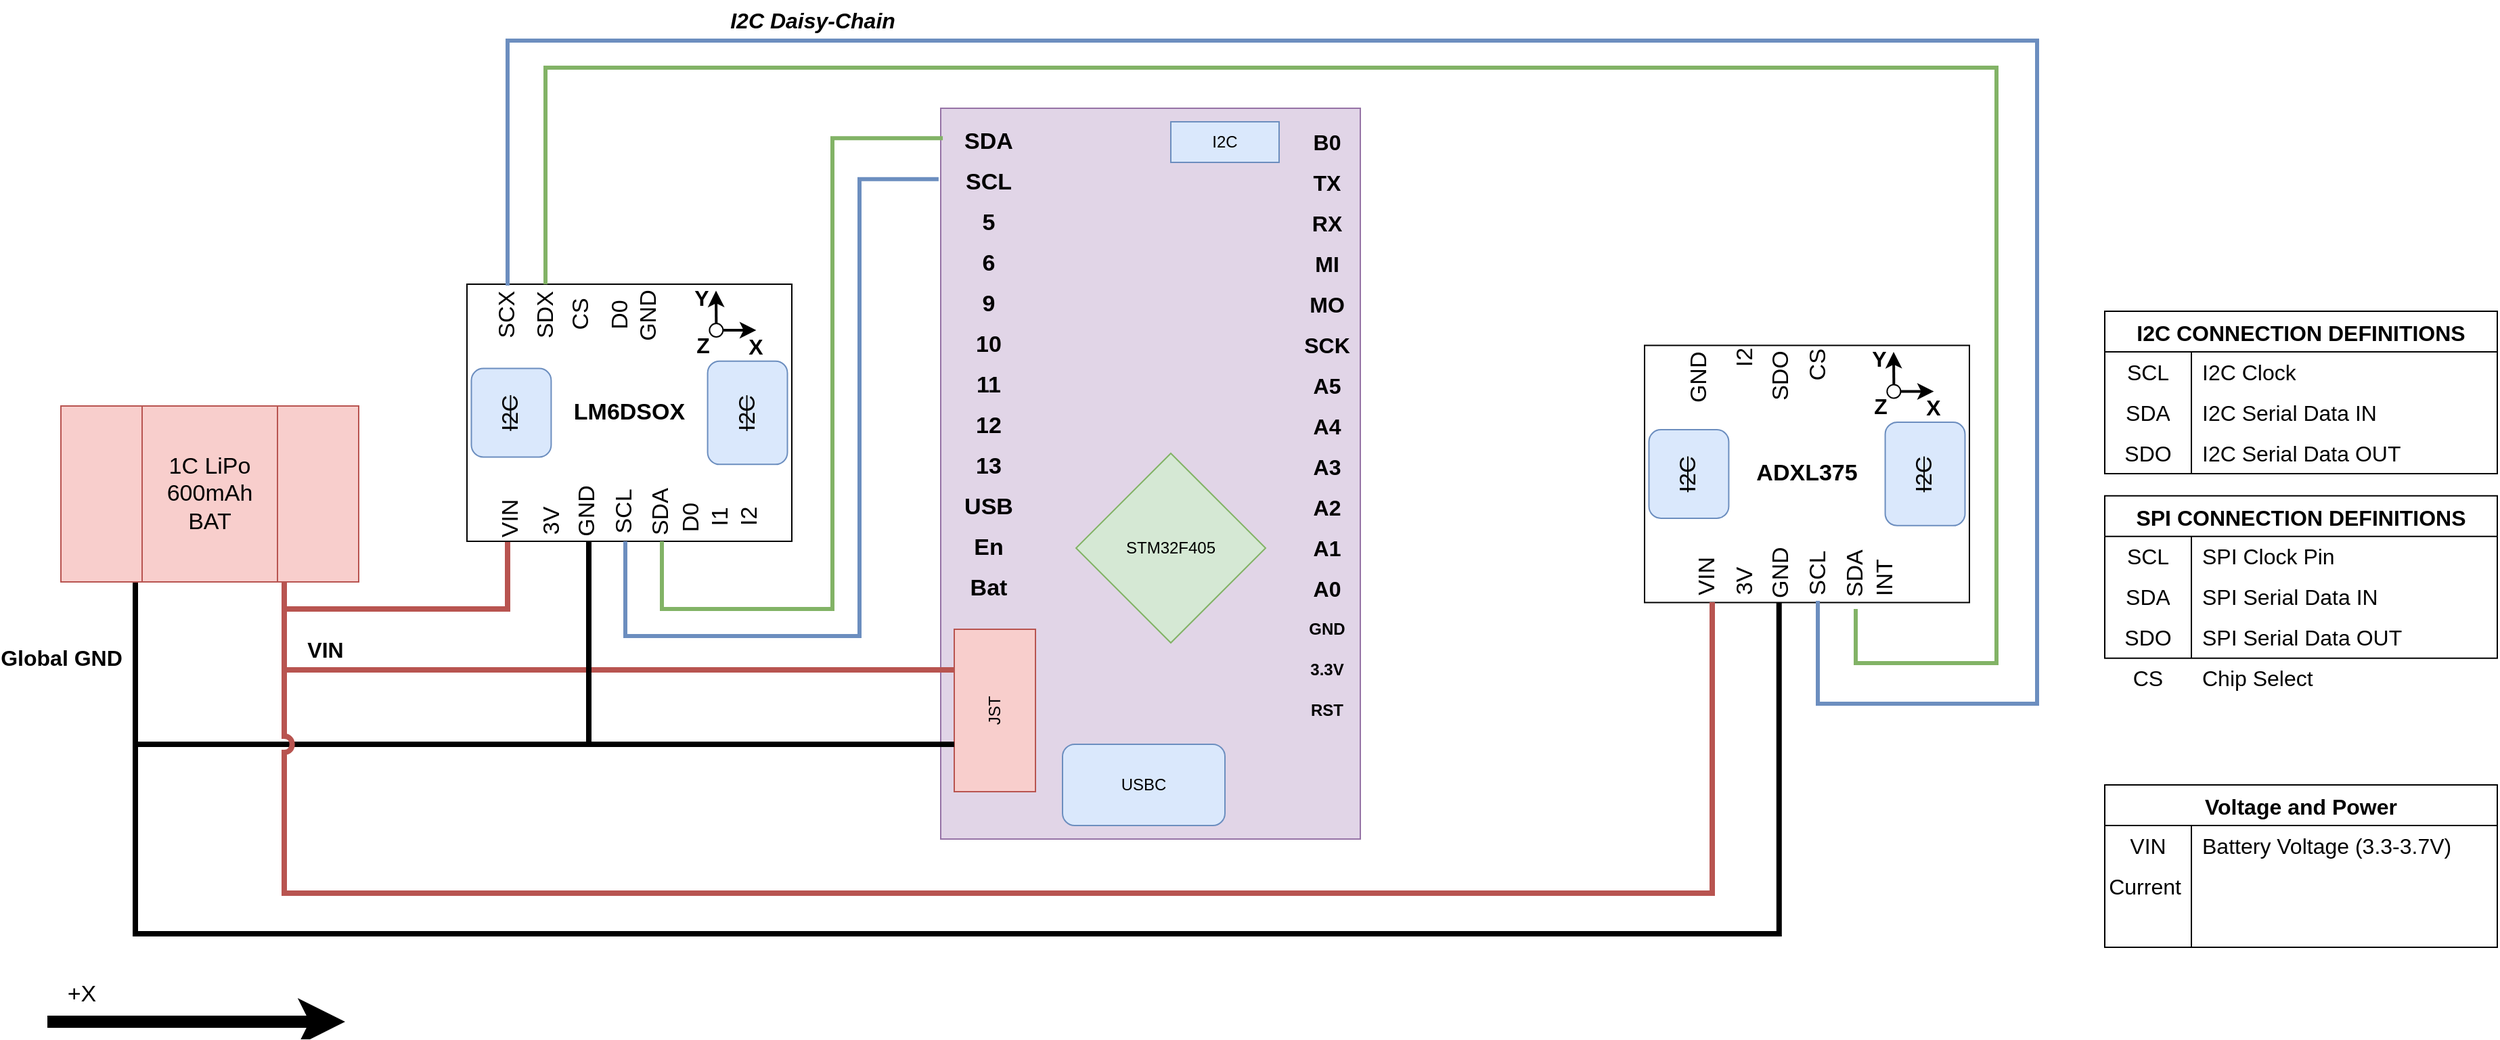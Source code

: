<mxfile version="20.5.1" type="device"><diagram id="O2MLRlDGVUjoWKtVMS4U" name="Page-1"><mxGraphModel dx="1125" dy="1253" grid="1" gridSize="10" guides="1" tooltips="1" connect="1" arrows="1" fold="1" page="1" pageScale="1" pageWidth="850" pageHeight="1100" math="0" shadow="0"><root><mxCell id="0"/><mxCell id="1" parent="0"/><mxCell id="0R-H_kfF0VCHGT1HLo31-1" value="" style="rounded=0;whiteSpace=wrap;html=1;rotation=-90;fillColor=#e1d5e7;strokeColor=#9673a6;" parent="1" vertex="1"><mxGeometry x="275" y="165" width="540" height="310" as="geometry"/></mxCell><mxCell id="0R-H_kfF0VCHGT1HLo31-4" value="SCL" style="text;html=1;align=center;verticalAlign=middle;resizable=0;points=[];autosize=1;strokeColor=none;fillColor=none;fontStyle=1;fontSize=17;" parent="1" vertex="1"><mxGeometry x="395" y="90" width="60" height="30" as="geometry"/></mxCell><mxCell id="0R-H_kfF0VCHGT1HLo31-5" value="5" style="text;html=1;align=center;verticalAlign=middle;resizable=0;points=[];autosize=1;strokeColor=none;fillColor=none;fontStyle=1;fontSize=17;" parent="1" vertex="1"><mxGeometry x="410" y="120" width="30" height="30" as="geometry"/></mxCell><mxCell id="0R-H_kfF0VCHGT1HLo31-6" value="6" style="text;html=1;align=center;verticalAlign=middle;resizable=0;points=[];autosize=1;strokeColor=none;fillColor=none;fontStyle=1;fontSize=17;" parent="1" vertex="1"><mxGeometry x="410" y="150" width="30" height="30" as="geometry"/></mxCell><mxCell id="0R-H_kfF0VCHGT1HLo31-7" value="9" style="text;html=1;align=center;verticalAlign=middle;resizable=0;points=[];autosize=1;strokeColor=none;fillColor=none;fontStyle=1;fontSize=17;" parent="1" vertex="1"><mxGeometry x="410" y="180" width="30" height="30" as="geometry"/></mxCell><mxCell id="0R-H_kfF0VCHGT1HLo31-8" value="10" style="text;html=1;align=center;verticalAlign=middle;resizable=0;points=[];autosize=1;strokeColor=none;fillColor=none;fontStyle=1;fontSize=17;" parent="1" vertex="1"><mxGeometry x="405" y="210" width="40" height="30" as="geometry"/></mxCell><mxCell id="0R-H_kfF0VCHGT1HLo31-9" value="11" style="text;html=1;align=center;verticalAlign=middle;resizable=0;points=[];autosize=1;strokeColor=none;fillColor=none;fontStyle=1;fontSize=17;" parent="1" vertex="1"><mxGeometry x="405" y="240" width="40" height="30" as="geometry"/></mxCell><mxCell id="0R-H_kfF0VCHGT1HLo31-10" value="12" style="text;html=1;align=center;verticalAlign=middle;resizable=0;points=[];autosize=1;strokeColor=none;fillColor=none;fontStyle=1;fontSize=17;" parent="1" vertex="1"><mxGeometry x="405" y="270" width="40" height="30" as="geometry"/></mxCell><mxCell id="0R-H_kfF0VCHGT1HLo31-11" value="13" style="text;html=1;align=center;verticalAlign=middle;resizable=0;points=[];autosize=1;strokeColor=none;fillColor=none;fontStyle=1;fontSize=17;" parent="1" vertex="1"><mxGeometry x="405" y="300" width="40" height="30" as="geometry"/></mxCell><mxCell id="0R-H_kfF0VCHGT1HLo31-12" value="USB" style="text;html=1;align=center;verticalAlign=middle;resizable=0;points=[];autosize=1;strokeColor=none;fillColor=none;fontStyle=1;fontSize=17;" parent="1" vertex="1"><mxGeometry x="395" y="330" width="60" height="30" as="geometry"/></mxCell><mxCell id="0R-H_kfF0VCHGT1HLo31-13" value="En" style="text;html=1;align=center;verticalAlign=middle;resizable=0;points=[];autosize=1;strokeColor=none;fillColor=none;fontStyle=1;fontSize=17;" parent="1" vertex="1"><mxGeometry x="400" y="360" width="50" height="30" as="geometry"/></mxCell><mxCell id="0R-H_kfF0VCHGT1HLo31-14" value="Bat" style="text;html=1;align=center;verticalAlign=middle;resizable=0;points=[];autosize=1;strokeColor=none;fillColor=none;fontStyle=1;fontSize=17;" parent="1" vertex="1"><mxGeometry x="400" y="390" width="50" height="30" as="geometry"/></mxCell><mxCell id="0R-H_kfF0VCHGT1HLo31-17" value="SDA" style="text;html=1;align=center;verticalAlign=middle;resizable=0;points=[];autosize=1;strokeColor=none;fillColor=none;fontStyle=1;fontSize=17;" parent="1" vertex="1"><mxGeometry x="395" y="60" width="60" height="30" as="geometry"/></mxCell><mxCell id="0R-H_kfF0VCHGT1HLo31-37" value="TX" style="text;html=1;align=center;verticalAlign=middle;resizable=0;points=[];autosize=1;strokeColor=none;fillColor=none;fontStyle=1;fontSize=16;" parent="1" vertex="1"><mxGeometry x="655" y="90" width="40" height="30" as="geometry"/></mxCell><mxCell id="0R-H_kfF0VCHGT1HLo31-38" value="RX" style="text;html=1;align=center;verticalAlign=middle;resizable=0;points=[];autosize=1;strokeColor=none;fillColor=none;fontStyle=1;fontSize=16;" parent="1" vertex="1"><mxGeometry x="650" y="120" width="50" height="30" as="geometry"/></mxCell><mxCell id="0R-H_kfF0VCHGT1HLo31-39" value="MI" style="text;html=1;align=center;verticalAlign=middle;resizable=0;points=[];autosize=1;strokeColor=none;fillColor=none;fontStyle=1;fontSize=16;" parent="1" vertex="1"><mxGeometry x="655" y="150" width="40" height="30" as="geometry"/></mxCell><mxCell id="0R-H_kfF0VCHGT1HLo31-40" value="SCK" style="text;html=1;align=center;verticalAlign=middle;resizable=0;points=[];autosize=1;strokeColor=none;fillColor=none;fontStyle=1;fontSize=16;" parent="1" vertex="1"><mxGeometry x="645" y="210" width="60" height="30" as="geometry"/></mxCell><mxCell id="0R-H_kfF0VCHGT1HLo31-41" value="B0" style="text;html=1;align=center;verticalAlign=middle;resizable=0;points=[];autosize=1;strokeColor=none;fillColor=none;fontStyle=1;fontSize=16;" parent="1" vertex="1"><mxGeometry x="655" y="60" width="40" height="30" as="geometry"/></mxCell><mxCell id="0R-H_kfF0VCHGT1HLo31-42" value="RST" style="text;html=1;align=center;verticalAlign=middle;resizable=0;points=[];autosize=1;strokeColor=none;fillColor=none;fontStyle=1" parent="1" vertex="1"><mxGeometry x="650" y="480" width="50" height="30" as="geometry"/></mxCell><mxCell id="0R-H_kfF0VCHGT1HLo31-43" value="3.3V" style="text;html=1;align=center;verticalAlign=middle;resizable=0;points=[];autosize=1;strokeColor=none;fillColor=none;fontStyle=1" parent="1" vertex="1"><mxGeometry x="650" y="450" width="50" height="30" as="geometry"/></mxCell><mxCell id="0R-H_kfF0VCHGT1HLo31-44" value="GND" style="text;html=1;align=center;verticalAlign=middle;resizable=0;points=[];autosize=1;strokeColor=none;fillColor=none;fontStyle=1" parent="1" vertex="1"><mxGeometry x="650" y="420" width="50" height="30" as="geometry"/></mxCell><mxCell id="0R-H_kfF0VCHGT1HLo31-45" value="A0" style="text;html=1;align=center;verticalAlign=middle;resizable=0;points=[];autosize=1;strokeColor=none;fillColor=none;fontStyle=1;fontSize=16;" parent="1" vertex="1"><mxGeometry x="655" y="390" width="40" height="30" as="geometry"/></mxCell><mxCell id="0R-H_kfF0VCHGT1HLo31-46" value="A1" style="text;html=1;align=center;verticalAlign=middle;resizable=0;points=[];autosize=1;strokeColor=none;fillColor=none;fontStyle=1;fontSize=16;" parent="1" vertex="1"><mxGeometry x="655" y="360" width="40" height="30" as="geometry"/></mxCell><mxCell id="0R-H_kfF0VCHGT1HLo31-47" value="A2" style="text;html=1;align=center;verticalAlign=middle;resizable=0;points=[];autosize=1;strokeColor=none;fillColor=none;fontStyle=1;fontSize=16;" parent="1" vertex="1"><mxGeometry x="655" y="330" width="40" height="30" as="geometry"/></mxCell><mxCell id="0R-H_kfF0VCHGT1HLo31-48" value="A3" style="text;html=1;align=center;verticalAlign=middle;resizable=0;points=[];autosize=1;strokeColor=none;fillColor=none;fontStyle=1;fontSize=16;" parent="1" vertex="1"><mxGeometry x="655" y="300" width="40" height="30" as="geometry"/></mxCell><mxCell id="0R-H_kfF0VCHGT1HLo31-49" value="A4" style="text;html=1;align=center;verticalAlign=middle;resizable=0;points=[];autosize=1;strokeColor=none;fillColor=none;fontStyle=1;fontSize=16;" parent="1" vertex="1"><mxGeometry x="655" y="270" width="40" height="30" as="geometry"/></mxCell><mxCell id="0R-H_kfF0VCHGT1HLo31-50" value="A5" style="text;html=1;align=center;verticalAlign=middle;resizable=0;points=[];autosize=1;strokeColor=none;fillColor=none;fontStyle=1;fontSize=16;" parent="1" vertex="1"><mxGeometry x="655" y="240" width="40" height="30" as="geometry"/></mxCell><mxCell id="0R-H_kfF0VCHGT1HLo31-51" value="MO" style="text;html=1;align=center;verticalAlign=middle;resizable=0;points=[];autosize=1;strokeColor=none;fillColor=none;fontStyle=1;fontSize=16;" parent="1" vertex="1"><mxGeometry x="650" y="180" width="50" height="30" as="geometry"/></mxCell><mxCell id="0R-H_kfF0VCHGT1HLo31-52" value="JST" style="rounded=0;whiteSpace=wrap;html=1;rotation=-90;fillColor=#f8cecc;strokeColor=#b85450;" parent="1" vertex="1"><mxGeometry x="370" y="465" width="120" height="60" as="geometry"/></mxCell><mxCell id="0R-H_kfF0VCHGT1HLo31-53" value="I2C" style="rounded=0;whiteSpace=wrap;html=1;fillColor=#dae8fc;strokeColor=#6c8ebf;" parent="1" vertex="1"><mxGeometry x="560" y="60" width="80" height="30" as="geometry"/></mxCell><mxCell id="0R-H_kfF0VCHGT1HLo31-54" value="STM32F405" style="rhombus;whiteSpace=wrap;html=1;fillColor=#d5e8d4;strokeColor=#82b366;" parent="1" vertex="1"><mxGeometry x="490" y="305" width="140" height="140" as="geometry"/></mxCell><mxCell id="0R-H_kfF0VCHGT1HLo31-55" value="USBC" style="rounded=1;whiteSpace=wrap;html=1;fillColor=#dae8fc;strokeColor=#6c8ebf;" parent="1" vertex="1"><mxGeometry x="480" y="520" width="120" height="60" as="geometry"/></mxCell><mxCell id="0R-H_kfF0VCHGT1HLo31-109" style="edgeStyle=orthogonalEdgeStyle;rounded=0;orthogonalLoop=1;jettySize=auto;html=1;exitX=0.25;exitY=1;exitDx=0;exitDy=0;strokeWidth=4;fontSize=17;endArrow=none;endFill=0;" parent="1" source="0R-H_kfF0VCHGT1HLo31-104" edge="1"><mxGeometry relative="1" as="geometry"><mxPoint x="400" y="520" as="targetPoint"/><Array as="points"><mxPoint x="-205" y="520"/><mxPoint x="400" y="520"/></Array></mxGeometry></mxCell><mxCell id="0R-H_kfF0VCHGT1HLo31-252" style="edgeStyle=orthogonalEdgeStyle;rounded=0;orthogonalLoop=1;jettySize=auto;html=1;exitX=0.75;exitY=1;exitDx=0;exitDy=0;entryX=0.75;entryY=0;entryDx=0;entryDy=0;strokeWidth=4;fontSize=16;startArrow=none;startFill=0;endArrow=none;endFill=0;fillColor=#f8cecc;strokeColor=#b85450;" parent="1" source="0R-H_kfF0VCHGT1HLo31-104" target="0R-H_kfF0VCHGT1HLo31-52" edge="1"><mxGeometry relative="1" as="geometry"/></mxCell><mxCell id="0R-H_kfF0VCHGT1HLo31-253" style="edgeStyle=orthogonalEdgeStyle;rounded=0;orthogonalLoop=1;jettySize=auto;html=1;exitX=0.75;exitY=1;exitDx=0;exitDy=0;strokeWidth=4;fontSize=16;startArrow=none;startFill=0;endArrow=none;endFill=0;fillColor=#f8cecc;strokeColor=#b85450;" parent="1" source="0R-H_kfF0VCHGT1HLo31-104" edge="1"><mxGeometry relative="1" as="geometry"><mxPoint x="70" y="370" as="targetPoint"/><Array as="points"><mxPoint x="-95" y="420"/><mxPoint x="70" y="420"/></Array></mxGeometry></mxCell><mxCell id="0R-H_kfF0VCHGT1HLo31-254" style="edgeStyle=orthogonalEdgeStyle;rounded=0;orthogonalLoop=1;jettySize=auto;html=1;exitX=0.25;exitY=1;exitDx=0;exitDy=0;entryX=0.378;entryY=0.998;entryDx=0;entryDy=0;strokeWidth=4;fontSize=16;startArrow=none;startFill=0;endArrow=none;endFill=0;entryPerimeter=0;fillColor=#f8cecc;strokeColor=#000000;" parent="1" source="0R-H_kfF0VCHGT1HLo31-104" target="0R-H_kfF0VCHGT1HLo31-227" edge="1"><mxGeometry relative="1" as="geometry"><Array as="points"><mxPoint x="-205" y="520"/><mxPoint x="130" y="520"/><mxPoint x="130" y="370"/></Array></mxGeometry></mxCell><mxCell id="0R-H_kfF0VCHGT1HLo31-259" value="&lt;b&gt;Global GND&lt;/b&gt;" style="edgeLabel;html=1;align=center;verticalAlign=middle;resizable=0;points=[];fontSize=16;" parent="0R-H_kfF0VCHGT1HLo31-254" vertex="1" connectable="0"><mxGeometry x="-0.288" y="-3" relative="1" as="geometry"><mxPoint x="-151" y="-67" as="offset"/></mxGeometry></mxCell><mxCell id="0R-H_kfF0VCHGT1HLo31-261" style="edgeStyle=orthogonalEdgeStyle;rounded=0;orthogonalLoop=1;jettySize=auto;html=1;exitX=0.25;exitY=1;exitDx=0;exitDy=0;strokeColor=#000000;strokeWidth=4;fontSize=16;startArrow=none;startFill=0;endArrow=none;endFill=0;entryX=0.414;entryY=1.001;entryDx=0;entryDy=0;entryPerimeter=0;" parent="1" source="0R-H_kfF0VCHGT1HLo31-104" target="0R-H_kfF0VCHGT1HLo31-145" edge="1"><mxGeometry relative="1" as="geometry"><mxPoint x="1020" y="420" as="targetPoint"/><Array as="points"><mxPoint x="-205" y="660"/><mxPoint x="1009" y="660"/></Array></mxGeometry></mxCell><mxCell id="0R-H_kfF0VCHGT1HLo31-104" value="1C LiPo 600mAh&lt;br&gt;BAT" style="shape=process;whiteSpace=wrap;html=1;backgroundOutline=1;strokeColor=#b85450;fontSize=17;fillColor=#f8cecc;size=0.273;" parent="1" vertex="1"><mxGeometry x="-260" y="270" width="220" height="130" as="geometry"/></mxCell><mxCell id="0R-H_kfF0VCHGT1HLo31-105" value="" style="endArrow=classic;html=1;rounded=0;fontSize=17;strokeWidth=9;" parent="1" edge="1"><mxGeometry width="50" height="50" relative="1" as="geometry"><mxPoint x="-270" y="725" as="sourcePoint"/><mxPoint x="-50" y="725" as="targetPoint"/></mxGeometry></mxCell><mxCell id="0R-H_kfF0VCHGT1HLo31-106" value="+X" style="text;html=1;align=center;verticalAlign=middle;resizable=0;points=[];autosize=1;strokeColor=none;fillColor=none;fontSize=17;" parent="1" vertex="1"><mxGeometry x="-265" y="690" width="40" height="30" as="geometry"/></mxCell><mxCell id="0R-H_kfF0VCHGT1HLo31-144" value="" style="group;" parent="1" vertex="1" connectable="0"><mxGeometry x="910" y="225.24" width="240" height="190" as="geometry"/></mxCell><mxCell id="0R-H_kfF0VCHGT1HLo31-145" value="&lt;b&gt;&lt;font style=&quot;font-size: 17px;&quot;&gt;ADXL375&lt;/font&gt;&lt;/b&gt;" style="rounded=0;whiteSpace=wrap;html=1;" parent="0R-H_kfF0VCHGT1HLo31-144" vertex="1"><mxGeometry width="240" height="190" as="geometry"/></mxCell><mxCell id="0R-H_kfF0VCHGT1HLo31-146" value="&lt;strike&gt;I2C&lt;/strike&gt;" style="rounded=1;whiteSpace=wrap;html=1;strokeColor=#6c8ebf;fontSize=17;rotation=-90;fillColor=#dae8fc;" parent="0R-H_kfF0VCHGT1HLo31-144" vertex="1"><mxGeometry y="65.517" width="65.455" height="58.966" as="geometry"/></mxCell><mxCell id="0R-H_kfF0VCHGT1HLo31-147" value="&lt;strike&gt;I2C&lt;/strike&gt;" style="rounded=1;whiteSpace=wrap;html=1;strokeColor=#6c8ebf;fontSize=17;rotation=-90;fillColor=#dae8fc;" parent="0R-H_kfF0VCHGT1HLo31-144" vertex="1"><mxGeometry x="169.091" y="65.517" width="76.364" height="58.966" as="geometry"/></mxCell><mxCell id="0R-H_kfF0VCHGT1HLo31-149" value="3V" style="text;html=1;align=center;verticalAlign=middle;resizable=0;points=[];autosize=1;strokeColor=none;fillColor=none;fontSize=17;rotation=-90;" parent="0R-H_kfF0VCHGT1HLo31-144" vertex="1"><mxGeometry x="54.545" y="160.0" width="40" height="30" as="geometry"/></mxCell><mxCell id="0R-H_kfF0VCHGT1HLo31-151" value="SCL" style="text;html=1;align=center;verticalAlign=middle;resizable=0;points=[];autosize=1;strokeColor=none;fillColor=none;fontSize=17;rotation=-90;" parent="0R-H_kfF0VCHGT1HLo31-144" vertex="1"><mxGeometry x="98.182" y="153.448" width="60" height="30" as="geometry"/></mxCell><mxCell id="0R-H_kfF0VCHGT1HLo31-152" value="SDA" style="text;html=1;align=center;verticalAlign=middle;resizable=0;points=[];autosize=1;strokeColor=none;fillColor=none;fontSize=17;rotation=-90;" parent="0R-H_kfF0VCHGT1HLo31-144" vertex="1"><mxGeometry x="125.455" y="153.448" width="60" height="30" as="geometry"/></mxCell><mxCell id="0R-H_kfF0VCHGT1HLo31-153" value="INT" style="text;html=1;align=center;verticalAlign=middle;resizable=0;points=[];autosize=1;strokeColor=none;fillColor=none;fontSize=17;rotation=-90;" parent="0R-H_kfF0VCHGT1HLo31-144" vertex="1"><mxGeometry x="152.727" y="157.379" width="50" height="30" as="geometry"/></mxCell><mxCell id="0R-H_kfF0VCHGT1HLo31-155" value="I2" style="text;html=1;align=center;verticalAlign=middle;resizable=0;points=[];autosize=1;strokeColor=none;fillColor=none;fontSize=17;rotation=-90;" parent="0R-H_kfF0VCHGT1HLo31-144" vertex="1"><mxGeometry x="54.545" y="-5.241" width="40" height="30" as="geometry"/></mxCell><mxCell id="0R-H_kfF0VCHGT1HLo31-156" value="SDO" style="text;html=1;align=center;verticalAlign=middle;resizable=0;points=[];autosize=1;strokeColor=none;fillColor=none;fontSize=17;rotation=-90;" parent="0R-H_kfF0VCHGT1HLo31-144" vertex="1"><mxGeometry x="70.909" y="7.862" width="60" height="30" as="geometry"/></mxCell><mxCell id="0R-H_kfF0VCHGT1HLo31-157" value="CS" style="text;html=1;align=center;verticalAlign=middle;resizable=0;points=[];autosize=1;strokeColor=none;fillColor=none;fontSize=17;rotation=-90;" parent="0R-H_kfF0VCHGT1HLo31-144" vertex="1"><mxGeometry x="103.636" width="50" height="30" as="geometry"/></mxCell><mxCell id="0R-H_kfF0VCHGT1HLo31-159" value="" style="endArrow=classic;startArrow=none;html=1;rounded=0;strokeWidth=2;fontSize=17;endFill=1;startFill=0;exitX=0.5;exitY=0;exitDx=0;exitDy=0;" parent="0R-H_kfF0VCHGT1HLo31-144" edge="1"><mxGeometry width="50" height="50" relative="1" as="geometry"><mxPoint x="184.18" y="29.0" as="sourcePoint"/><mxPoint x="184" y="4.76" as="targetPoint"/></mxGeometry></mxCell><mxCell id="0R-H_kfF0VCHGT1HLo31-160" value="" style="endArrow=classic;startArrow=none;html=1;rounded=0;strokeWidth=2;fontSize=17;endFill=1;startFill=0;exitX=1;exitY=0.5;exitDx=0;exitDy=0;" parent="0R-H_kfF0VCHGT1HLo31-144" source="0R-H_kfF0VCHGT1HLo31-161" edge="1"><mxGeometry width="50" height="50" relative="1" as="geometry"><mxPoint x="190" y="33.76" as="sourcePoint"/><mxPoint x="213.73" y="34" as="targetPoint"/></mxGeometry></mxCell><mxCell id="0R-H_kfF0VCHGT1HLo31-161" value="" style="ellipse;whiteSpace=wrap;html=1;aspect=fixed;strokeColor=default;fontSize=17;" parent="0R-H_kfF0VCHGT1HLo31-144" vertex="1"><mxGeometry x="179.18" y="29" width="10" height="10" as="geometry"/></mxCell><mxCell id="0R-H_kfF0VCHGT1HLo31-163" value="Z" style="text;html=1;align=center;verticalAlign=middle;resizable=0;points=[];autosize=1;strokeColor=none;fillColor=none;fontSize=16;fontStyle=1" parent="0R-H_kfF0VCHGT1HLo31-144" vertex="1"><mxGeometry x="159.18" y="30.0" width="30" height="30" as="geometry"/></mxCell><mxCell id="0R-H_kfF0VCHGT1HLo31-164" value="&lt;b style=&quot;font-size: 16px;&quot;&gt;Y&lt;/b&gt;" style="text;html=1;align=center;verticalAlign=middle;resizable=0;points=[];autosize=1;strokeColor=none;fillColor=none;fontSize=16;" parent="0R-H_kfF0VCHGT1HLo31-144" vertex="1"><mxGeometry x="158.18" y="-5" width="30" height="30" as="geometry"/></mxCell><mxCell id="0R-H_kfF0VCHGT1HLo31-165" value="&lt;b style=&quot;font-size: 16px;&quot;&gt;X&lt;/b&gt;" style="text;html=1;align=center;verticalAlign=middle;resizable=0;points=[];autosize=1;strokeColor=none;fillColor=none;fontSize=16;" parent="0R-H_kfF0VCHGT1HLo31-144" vertex="1"><mxGeometry x="198.18" y="31" width="30" height="30" as="geometry"/></mxCell><mxCell id="0R-H_kfF0VCHGT1HLo31-262" value="GND" style="text;html=1;align=center;verticalAlign=middle;resizable=0;points=[];autosize=1;strokeColor=none;fillColor=none;fontSize=17;rotation=-90;" parent="0R-H_kfF0VCHGT1HLo31-144" vertex="1"><mxGeometry x="10.914" y="9.002" width="60" height="30" as="geometry"/></mxCell><mxCell id="0R-H_kfF0VCHGT1HLo31-264" value="GND" style="text;html=1;align=center;verticalAlign=middle;resizable=0;points=[];autosize=1;strokeColor=none;fillColor=none;fontSize=17;rotation=-90;" parent="0R-H_kfF0VCHGT1HLo31-144" vertex="1"><mxGeometry x="70.909" y="153.448" width="60" height="30" as="geometry"/></mxCell><mxCell id="0R-H_kfF0VCHGT1HLo31-148" value="VIN" style="text;html=1;align=center;verticalAlign=middle;resizable=0;points=[];autosize=1;strokeColor=none;fillColor=none;fontSize=17;rotation=-90;" parent="1" vertex="1"><mxGeometry x="931.818" y="381.378" width="50" height="30" as="geometry"/></mxCell><mxCell id="0R-H_kfF0VCHGT1HLo31-192" value="I2C CONNECTION DEFINITIONS" style="shape=table;startSize=30;container=1;collapsible=0;childLayout=tableLayout;fixedRows=1;rowLines=0;fontStyle=1;strokeColor=default;fontSize=16;" parent="1" vertex="1"><mxGeometry x="1250" y="200" width="290" height="120" as="geometry"/></mxCell><mxCell id="0R-H_kfF0VCHGT1HLo31-193" value="" style="shape=tableRow;horizontal=0;startSize=0;swimlaneHead=0;swimlaneBody=0;top=0;left=0;bottom=0;right=0;collapsible=0;dropTarget=0;fillColor=none;points=[[0,0.5],[1,0.5]];portConstraint=eastwest;strokeColor=default;fontSize=16;" parent="0R-H_kfF0VCHGT1HLo31-192" vertex="1"><mxGeometry y="30" width="290" height="30" as="geometry"/></mxCell><mxCell id="0R-H_kfF0VCHGT1HLo31-194" value="SCL" style="shape=partialRectangle;html=1;whiteSpace=wrap;connectable=0;fillColor=none;top=0;left=0;bottom=0;right=0;overflow=hidden;pointerEvents=1;strokeColor=default;fontSize=16;" parent="0R-H_kfF0VCHGT1HLo31-193" vertex="1"><mxGeometry width="64" height="30" as="geometry"><mxRectangle width="64" height="30" as="alternateBounds"/></mxGeometry></mxCell><mxCell id="0R-H_kfF0VCHGT1HLo31-195" value="I2C Clock" style="shape=partialRectangle;html=1;whiteSpace=wrap;connectable=0;fillColor=none;top=0;left=0;bottom=0;right=0;align=left;spacingLeft=6;overflow=hidden;strokeColor=default;fontSize=16;" parent="0R-H_kfF0VCHGT1HLo31-193" vertex="1"><mxGeometry x="64" width="226" height="30" as="geometry"><mxRectangle width="226" height="30" as="alternateBounds"/></mxGeometry></mxCell><mxCell id="0R-H_kfF0VCHGT1HLo31-196" value="" style="shape=tableRow;horizontal=0;startSize=0;swimlaneHead=0;swimlaneBody=0;top=0;left=0;bottom=0;right=0;collapsible=0;dropTarget=0;fillColor=none;points=[[0,0.5],[1,0.5]];portConstraint=eastwest;strokeColor=default;fontSize=16;" parent="0R-H_kfF0VCHGT1HLo31-192" vertex="1"><mxGeometry y="60" width="290" height="30" as="geometry"/></mxCell><mxCell id="0R-H_kfF0VCHGT1HLo31-197" value="SDA" style="shape=partialRectangle;html=1;whiteSpace=wrap;connectable=0;fillColor=none;top=0;left=0;bottom=0;right=0;overflow=hidden;strokeColor=default;fontSize=16;" parent="0R-H_kfF0VCHGT1HLo31-196" vertex="1"><mxGeometry width="64" height="30" as="geometry"><mxRectangle width="64" height="30" as="alternateBounds"/></mxGeometry></mxCell><mxCell id="0R-H_kfF0VCHGT1HLo31-198" value="I2C Serial Data IN" style="shape=partialRectangle;html=1;whiteSpace=wrap;connectable=0;fillColor=none;top=0;left=0;bottom=0;right=0;align=left;spacingLeft=6;overflow=hidden;strokeColor=default;fontSize=16;" parent="0R-H_kfF0VCHGT1HLo31-196" vertex="1"><mxGeometry x="64" width="226" height="30" as="geometry"><mxRectangle width="226" height="30" as="alternateBounds"/></mxGeometry></mxCell><mxCell id="0R-H_kfF0VCHGT1HLo31-199" value="" style="shape=tableRow;horizontal=0;startSize=0;swimlaneHead=0;swimlaneBody=0;top=0;left=0;bottom=0;right=0;collapsible=0;dropTarget=0;fillColor=none;points=[[0,0.5],[1,0.5]];portConstraint=eastwest;strokeColor=default;fontSize=16;" parent="0R-H_kfF0VCHGT1HLo31-192" vertex="1"><mxGeometry y="90" width="290" height="30" as="geometry"/></mxCell><mxCell id="0R-H_kfF0VCHGT1HLo31-200" value="SDO" style="shape=partialRectangle;html=1;whiteSpace=wrap;connectable=0;fillColor=none;top=0;left=0;bottom=0;right=0;overflow=hidden;strokeColor=default;fontSize=16;" parent="0R-H_kfF0VCHGT1HLo31-199" vertex="1"><mxGeometry width="64" height="30" as="geometry"><mxRectangle width="64" height="30" as="alternateBounds"/></mxGeometry></mxCell><mxCell id="0R-H_kfF0VCHGT1HLo31-201" value="I2C Serial Data OUT" style="shape=partialRectangle;html=1;whiteSpace=wrap;connectable=0;fillColor=none;top=0;left=0;bottom=0;right=0;align=left;spacingLeft=6;overflow=hidden;strokeColor=default;fontSize=16;" parent="0R-H_kfF0VCHGT1HLo31-199" vertex="1"><mxGeometry x="64" width="226" height="30" as="geometry"><mxRectangle width="226" height="30" as="alternateBounds"/></mxGeometry></mxCell><mxCell id="0R-H_kfF0VCHGT1HLo31-210" value="SPI CONNECTION DEFINITIONS" style="shape=table;startSize=30;container=1;collapsible=0;childLayout=tableLayout;fixedRows=1;rowLines=0;fontStyle=1;strokeColor=default;fontSize=16;" parent="1" vertex="1"><mxGeometry x="1250" y="336.38" width="290" height="120" as="geometry"/></mxCell><mxCell id="0R-H_kfF0VCHGT1HLo31-211" value="" style="shape=tableRow;horizontal=0;startSize=0;swimlaneHead=0;swimlaneBody=0;top=0;left=0;bottom=0;right=0;collapsible=0;dropTarget=0;fillColor=none;points=[[0,0.5],[1,0.5]];portConstraint=eastwest;strokeColor=default;fontSize=16;" parent="0R-H_kfF0VCHGT1HLo31-210" vertex="1"><mxGeometry y="30" width="290" height="30" as="geometry"/></mxCell><mxCell id="0R-H_kfF0VCHGT1HLo31-212" value="SCL" style="shape=partialRectangle;html=1;whiteSpace=wrap;connectable=0;fillColor=none;top=0;left=0;bottom=0;right=0;overflow=hidden;pointerEvents=1;strokeColor=default;fontSize=16;" parent="0R-H_kfF0VCHGT1HLo31-211" vertex="1"><mxGeometry width="64" height="30" as="geometry"><mxRectangle width="64" height="30" as="alternateBounds"/></mxGeometry></mxCell><mxCell id="0R-H_kfF0VCHGT1HLo31-213" value="SPI Clock Pin&amp;nbsp;" style="shape=partialRectangle;html=1;whiteSpace=wrap;connectable=0;fillColor=none;top=0;left=0;bottom=0;right=0;align=left;spacingLeft=6;overflow=hidden;strokeColor=default;fontSize=16;" parent="0R-H_kfF0VCHGT1HLo31-211" vertex="1"><mxGeometry x="64" width="226" height="30" as="geometry"><mxRectangle width="226" height="30" as="alternateBounds"/></mxGeometry></mxCell><mxCell id="0R-H_kfF0VCHGT1HLo31-214" value="" style="shape=tableRow;horizontal=0;startSize=0;swimlaneHead=0;swimlaneBody=0;top=0;left=0;bottom=0;right=0;collapsible=0;dropTarget=0;fillColor=none;points=[[0,0.5],[1,0.5]];portConstraint=eastwest;strokeColor=default;fontSize=16;" parent="0R-H_kfF0VCHGT1HLo31-210" vertex="1"><mxGeometry y="60" width="290" height="30" as="geometry"/></mxCell><mxCell id="0R-H_kfF0VCHGT1HLo31-215" value="SDA" style="shape=partialRectangle;html=1;whiteSpace=wrap;connectable=0;fillColor=none;top=0;left=0;bottom=0;right=0;overflow=hidden;strokeColor=default;fontSize=16;" parent="0R-H_kfF0VCHGT1HLo31-214" vertex="1"><mxGeometry width="64" height="30" as="geometry"><mxRectangle width="64" height="30" as="alternateBounds"/></mxGeometry></mxCell><mxCell id="0R-H_kfF0VCHGT1HLo31-216" value="SPI Serial Data IN" style="shape=partialRectangle;html=1;whiteSpace=wrap;connectable=0;fillColor=none;top=0;left=0;bottom=0;right=0;align=left;spacingLeft=6;overflow=hidden;strokeColor=default;fontSize=16;" parent="0R-H_kfF0VCHGT1HLo31-214" vertex="1"><mxGeometry x="64" width="226" height="30" as="geometry"><mxRectangle width="226" height="30" as="alternateBounds"/></mxGeometry></mxCell><mxCell id="0R-H_kfF0VCHGT1HLo31-217" value="" style="shape=tableRow;horizontal=0;startSize=0;swimlaneHead=0;swimlaneBody=0;top=0;left=0;bottom=0;right=0;collapsible=0;dropTarget=0;fillColor=none;points=[[0,0.5],[1,0.5]];portConstraint=eastwest;strokeColor=default;fontSize=16;" parent="0R-H_kfF0VCHGT1HLo31-210" vertex="1"><mxGeometry y="90" width="290" height="30" as="geometry"/></mxCell><mxCell id="0R-H_kfF0VCHGT1HLo31-218" value="SDO" style="shape=partialRectangle;html=1;whiteSpace=wrap;connectable=0;fillColor=none;top=0;left=0;bottom=0;right=0;overflow=hidden;strokeColor=default;fontSize=16;" parent="0R-H_kfF0VCHGT1HLo31-217" vertex="1"><mxGeometry width="64" height="30" as="geometry"><mxRectangle width="64" height="30" as="alternateBounds"/></mxGeometry></mxCell><mxCell id="0R-H_kfF0VCHGT1HLo31-219" value="SPI Serial Data OUT" style="shape=partialRectangle;html=1;whiteSpace=wrap;connectable=0;fillColor=none;top=0;left=0;bottom=0;right=0;align=left;spacingLeft=6;overflow=hidden;strokeColor=default;fontSize=16;" parent="0R-H_kfF0VCHGT1HLo31-217" vertex="1"><mxGeometry x="64" width="226" height="30" as="geometry"><mxRectangle width="226" height="30" as="alternateBounds"/></mxGeometry></mxCell><mxCell id="0R-H_kfF0VCHGT1HLo31-221" value="CS" style="shape=partialRectangle;html=1;whiteSpace=wrap;connectable=0;fillColor=none;top=0;left=0;bottom=0;right=0;overflow=hidden;strokeColor=default;fontSize=16;" parent="1" vertex="1"><mxGeometry x="1250" y="456.38" width="64" height="30" as="geometry"><mxRectangle width="64" height="30" as="alternateBounds"/></mxGeometry></mxCell><mxCell id="0R-H_kfF0VCHGT1HLo31-222" value="Chip Select" style="shape=partialRectangle;html=1;whiteSpace=wrap;connectable=0;fillColor=none;top=0;left=0;bottom=0;right=0;align=left;spacingLeft=6;overflow=hidden;strokeColor=default;fontSize=16;" parent="1" vertex="1"><mxGeometry x="1314" y="456.38" width="226" height="30" as="geometry"><mxRectangle width="226" height="30" as="alternateBounds"/></mxGeometry></mxCell><mxCell id="0R-H_kfF0VCHGT1HLo31-226" value="" style="group;" parent="1" vertex="1" connectable="0"><mxGeometry x="40" y="180" width="245.907" height="190" as="geometry"/></mxCell><mxCell id="0R-H_kfF0VCHGT1HLo31-227" value="&lt;span style=&quot;font-size: 17px;&quot;&gt;&lt;b&gt;LM6DSOX&lt;/b&gt;&lt;/span&gt;" style="rounded=0;whiteSpace=wrap;html=1;" parent="0R-H_kfF0VCHGT1HLo31-226" vertex="1"><mxGeometry width="240" height="190" as="geometry"/></mxCell><mxCell id="0R-H_kfF0VCHGT1HLo31-228" value="&lt;strike&gt;I2C&lt;/strike&gt;" style="rounded=1;whiteSpace=wrap;html=1;strokeColor=#6c8ebf;fontSize=17;rotation=-90;fillColor=#dae8fc;" parent="0R-H_kfF0VCHGT1HLo31-226" vertex="1"><mxGeometry y="65.517" width="65.455" height="58.966" as="geometry"/></mxCell><mxCell id="0R-H_kfF0VCHGT1HLo31-229" value="&lt;strike&gt;I2C&lt;/strike&gt;" style="rounded=1;whiteSpace=wrap;html=1;strokeColor=#6c8ebf;fontSize=17;rotation=-90;fillColor=#dae8fc;" parent="0R-H_kfF0VCHGT1HLo31-226" vertex="1"><mxGeometry x="169.091" y="65.517" width="76.364" height="58.966" as="geometry"/></mxCell><mxCell id="0R-H_kfF0VCHGT1HLo31-230" value="3V" style="text;html=1;align=center;verticalAlign=middle;resizable=0;points=[];autosize=1;strokeColor=none;fillColor=none;fontSize=17;rotation=-90;" parent="0R-H_kfF0VCHGT1HLo31-226" vertex="1"><mxGeometry x="43.185" y="160.0" width="40" height="30" as="geometry"/></mxCell><mxCell id="0R-H_kfF0VCHGT1HLo31-231" value="GND" style="text;html=1;align=center;verticalAlign=middle;resizable=0;points=[];autosize=1;strokeColor=none;fillColor=none;fontSize=17;rotation=-90;" parent="0R-H_kfF0VCHGT1HLo31-226" vertex="1"><mxGeometry x="59.549" y="153.448" width="60" height="30" as="geometry"/></mxCell><mxCell id="0R-H_kfF0VCHGT1HLo31-232" value="SCL" style="text;html=1;align=center;verticalAlign=middle;resizable=0;points=[];autosize=1;strokeColor=none;fillColor=none;fontSize=17;rotation=-90;" parent="0R-H_kfF0VCHGT1HLo31-226" vertex="1"><mxGeometry x="86.822" y="153.448" width="60" height="30" as="geometry"/></mxCell><mxCell id="0R-H_kfF0VCHGT1HLo31-233" value="SDA" style="text;html=1;align=center;verticalAlign=middle;resizable=0;points=[];autosize=1;strokeColor=none;fillColor=none;fontSize=17;rotation=-90;" parent="0R-H_kfF0VCHGT1HLo31-226" vertex="1"><mxGeometry x="114.095" y="153.448" width="60" height="30" as="geometry"/></mxCell><mxCell id="0R-H_kfF0VCHGT1HLo31-234" value="D0" style="text;html=1;align=center;verticalAlign=middle;resizable=0;points=[];autosize=1;strokeColor=none;fillColor=none;fontSize=17;rotation=-90;" parent="0R-H_kfF0VCHGT1HLo31-226" vertex="1"><mxGeometry x="141.367" y="157.379" width="50" height="30" as="geometry"/></mxCell><mxCell id="0R-H_kfF0VCHGT1HLo31-235" value="SCX" style="text;html=1;align=center;verticalAlign=middle;resizable=0;points=[];autosize=1;strokeColor=none;fillColor=none;fontSize=17;rotation=-90;" parent="0R-H_kfF0VCHGT1HLo31-226" vertex="1"><mxGeometry x="0.004" y="7.862" width="60" height="30" as="geometry"/></mxCell><mxCell id="0R-H_kfF0VCHGT1HLo31-236" value="SDX" style="text;html=1;align=center;verticalAlign=middle;resizable=0;points=[];autosize=1;strokeColor=none;fillColor=none;fontSize=17;rotation=-90;" parent="0R-H_kfF0VCHGT1HLo31-226" vertex="1"><mxGeometry x="28.185" y="7.859" width="60" height="30" as="geometry"/></mxCell><mxCell id="0R-H_kfF0VCHGT1HLo31-237" value="CS" style="text;html=1;align=center;verticalAlign=middle;resizable=0;points=[];autosize=1;strokeColor=none;fillColor=none;fontSize=17;rotation=-90;" parent="0R-H_kfF0VCHGT1HLo31-226" vertex="1"><mxGeometry x="59.549" y="7.862" width="50" height="30" as="geometry"/></mxCell><mxCell id="0R-H_kfF0VCHGT1HLo31-238" value="D0" style="text;html=1;align=center;verticalAlign=middle;resizable=0;points=[];autosize=1;strokeColor=none;fillColor=none;fontSize=17;rotation=-90;" parent="0R-H_kfF0VCHGT1HLo31-226" vertex="1"><mxGeometry x="88.186" y="7.86" width="50" height="30" as="geometry"/></mxCell><mxCell id="0R-H_kfF0VCHGT1HLo31-239" value="" style="endArrow=classic;startArrow=none;html=1;rounded=0;strokeWidth=2;fontSize=17;endFill=1;startFill=0;exitX=0.5;exitY=0;exitDx=0;exitDy=0;" parent="0R-H_kfF0VCHGT1HLo31-226" edge="1"><mxGeometry width="50" height="50" relative="1" as="geometry"><mxPoint x="184.18" y="29.0" as="sourcePoint"/><mxPoint x="184" y="4.76" as="targetPoint"/></mxGeometry></mxCell><mxCell id="0R-H_kfF0VCHGT1HLo31-240" value="" style="endArrow=classic;startArrow=none;html=1;rounded=0;strokeWidth=2;fontSize=17;endFill=1;startFill=0;exitX=1;exitY=0.5;exitDx=0;exitDy=0;" parent="0R-H_kfF0VCHGT1HLo31-226" source="0R-H_kfF0VCHGT1HLo31-241" edge="1"><mxGeometry width="50" height="50" relative="1" as="geometry"><mxPoint x="190" y="33.76" as="sourcePoint"/><mxPoint x="213.73" y="34" as="targetPoint"/></mxGeometry></mxCell><mxCell id="0R-H_kfF0VCHGT1HLo31-241" value="" style="ellipse;whiteSpace=wrap;html=1;aspect=fixed;strokeColor=default;fontSize=17;" parent="0R-H_kfF0VCHGT1HLo31-226" vertex="1"><mxGeometry x="179.18" y="29" width="10" height="10" as="geometry"/></mxCell><mxCell id="0R-H_kfF0VCHGT1HLo31-242" value="Z" style="text;html=1;align=center;verticalAlign=middle;resizable=0;points=[];autosize=1;strokeColor=none;fillColor=none;fontSize=16;fontStyle=1" parent="0R-H_kfF0VCHGT1HLo31-226" vertex="1"><mxGeometry x="159.18" y="30.0" width="30" height="30" as="geometry"/></mxCell><mxCell id="0R-H_kfF0VCHGT1HLo31-243" value="&lt;b style=&quot;font-size: 16px;&quot;&gt;Y&lt;/b&gt;" style="text;html=1;align=center;verticalAlign=middle;resizable=0;points=[];autosize=1;strokeColor=none;fillColor=none;fontSize=16;" parent="0R-H_kfF0VCHGT1HLo31-226" vertex="1"><mxGeometry x="158.18" y="-5" width="30" height="30" as="geometry"/></mxCell><mxCell id="0R-H_kfF0VCHGT1HLo31-244" value="&lt;b style=&quot;font-size: 16px;&quot;&gt;X&lt;/b&gt;" style="text;html=1;align=center;verticalAlign=middle;resizable=0;points=[];autosize=1;strokeColor=none;fillColor=none;fontSize=16;" parent="0R-H_kfF0VCHGT1HLo31-226" vertex="1"><mxGeometry x="198.18" y="31" width="30" height="30" as="geometry"/></mxCell><mxCell id="0R-H_kfF0VCHGT1HLo31-246" value="GND" style="text;html=1;align=center;verticalAlign=middle;resizable=0;points=[];autosize=1;strokeColor=none;fillColor=none;fontSize=17;rotation=-90;" parent="0R-H_kfF0VCHGT1HLo31-226" vertex="1"><mxGeometry x="104.546" y="9" width="60" height="30" as="geometry"/></mxCell><mxCell id="0R-H_kfF0VCHGT1HLo31-247" value="I1" style="text;html=1;align=center;verticalAlign=middle;resizable=0;points=[];autosize=1;strokeColor=none;fillColor=none;fontSize=17;rotation=-90;" parent="0R-H_kfF0VCHGT1HLo31-226" vertex="1"><mxGeometry x="167.825" y="157.378" width="40" height="30" as="geometry"/></mxCell><mxCell id="0R-H_kfF0VCHGT1HLo31-248" value="I2" style="text;html=1;align=center;verticalAlign=middle;resizable=0;points=[];autosize=1;strokeColor=none;fillColor=none;fontSize=17;rotation=-90;" parent="0R-H_kfF0VCHGT1HLo31-226" vertex="1"><mxGeometry x="189.547" y="157.379" width="40" height="30" as="geometry"/></mxCell><mxCell id="0R-H_kfF0VCHGT1HLo31-245" value="VIN" style="text;html=1;align=center;verticalAlign=middle;resizable=0;points=[];autosize=1;strokeColor=none;fillColor=none;fontSize=17;rotation=-90;spacing=0;" parent="0R-H_kfF0VCHGT1HLo31-226" vertex="1"><mxGeometry x="8.008" y="158.448" width="50" height="30" as="geometry"/></mxCell><mxCell id="0R-H_kfF0VCHGT1HLo31-255" value="VIN" style="text;html=1;align=center;verticalAlign=middle;resizable=0;points=[];autosize=1;strokeColor=none;fillColor=none;fontSize=16;fontStyle=1" parent="1" vertex="1"><mxGeometry x="-90" y="435" width="50" height="30" as="geometry"/></mxCell><mxCell id="0R-H_kfF0VCHGT1HLo31-263" style="edgeStyle=orthogonalEdgeStyle;rounded=0;jumpStyle=arc;orthogonalLoop=1;jettySize=auto;html=1;entryX=0.75;entryY=1;entryDx=0;entryDy=0;strokeColor=#b85450;strokeWidth=4;fontSize=16;startArrow=none;startFill=0;endArrow=none;endFill=0;fillColor=#f8cecc;" parent="1" target="0R-H_kfF0VCHGT1HLo31-104" edge="1"><mxGeometry relative="1" as="geometry"><mxPoint x="960" y="415" as="sourcePoint"/><Array as="points"><mxPoint x="960" y="415"/><mxPoint x="960" y="630"/><mxPoint x="-95" y="630"/></Array></mxGeometry></mxCell><mxCell id="0R-H_kfF0VCHGT1HLo31-265" value="Voltage and Power" style="shape=table;startSize=30;container=1;collapsible=0;childLayout=tableLayout;fixedRows=1;rowLines=0;fontStyle=1;strokeColor=default;fontSize=16;" parent="1" vertex="1"><mxGeometry x="1250" y="550" width="290" height="120" as="geometry"/></mxCell><mxCell id="0R-H_kfF0VCHGT1HLo31-266" value="" style="shape=tableRow;horizontal=0;startSize=0;swimlaneHead=0;swimlaneBody=0;top=0;left=0;bottom=0;right=0;collapsible=0;dropTarget=0;fillColor=none;points=[[0,0.5],[1,0.5]];portConstraint=eastwest;strokeColor=default;fontSize=16;" parent="0R-H_kfF0VCHGT1HLo31-265" vertex="1"><mxGeometry y="30" width="290" height="30" as="geometry"/></mxCell><mxCell id="0R-H_kfF0VCHGT1HLo31-267" value="VIN" style="shape=partialRectangle;html=1;whiteSpace=wrap;connectable=0;fillColor=none;top=0;left=0;bottom=0;right=0;overflow=hidden;pointerEvents=1;strokeColor=default;fontSize=16;" parent="0R-H_kfF0VCHGT1HLo31-266" vertex="1"><mxGeometry width="64" height="30" as="geometry"><mxRectangle width="64" height="30" as="alternateBounds"/></mxGeometry></mxCell><mxCell id="0R-H_kfF0VCHGT1HLo31-268" value="Battery Voltage (3.3-3.7V)" style="shape=partialRectangle;html=1;whiteSpace=wrap;connectable=0;fillColor=none;top=0;left=0;bottom=0;right=0;align=left;spacingLeft=6;overflow=hidden;strokeColor=default;fontSize=16;" parent="0R-H_kfF0VCHGT1HLo31-266" vertex="1"><mxGeometry x="64" width="226" height="30" as="geometry"><mxRectangle width="226" height="30" as="alternateBounds"/></mxGeometry></mxCell><mxCell id="0R-H_kfF0VCHGT1HLo31-269" value="" style="shape=tableRow;horizontal=0;startSize=0;swimlaneHead=0;swimlaneBody=0;top=0;left=0;bottom=0;right=0;collapsible=0;dropTarget=0;fillColor=none;points=[[0,0.5],[1,0.5]];portConstraint=eastwest;strokeColor=default;fontSize=16;" parent="0R-H_kfF0VCHGT1HLo31-265" vertex="1"><mxGeometry y="60" width="290" height="30" as="geometry"/></mxCell><mxCell id="0R-H_kfF0VCHGT1HLo31-270" value="Current&amp;nbsp;" style="shape=partialRectangle;html=1;whiteSpace=wrap;connectable=0;fillColor=none;top=0;left=0;bottom=0;right=0;overflow=hidden;strokeColor=default;fontSize=16;" parent="0R-H_kfF0VCHGT1HLo31-269" vertex="1"><mxGeometry width="64" height="30" as="geometry"><mxRectangle width="64" height="30" as="alternateBounds"/></mxGeometry></mxCell><mxCell id="0R-H_kfF0VCHGT1HLo31-271" value="" style="shape=partialRectangle;html=1;whiteSpace=wrap;connectable=0;fillColor=none;top=0;left=0;bottom=0;right=0;align=left;spacingLeft=6;overflow=hidden;strokeColor=default;fontSize=16;" parent="0R-H_kfF0VCHGT1HLo31-269" vertex="1"><mxGeometry x="64" width="226" height="30" as="geometry"><mxRectangle width="226" height="30" as="alternateBounds"/></mxGeometry></mxCell><mxCell id="0R-H_kfF0VCHGT1HLo31-272" value="" style="shape=tableRow;horizontal=0;startSize=0;swimlaneHead=0;swimlaneBody=0;top=0;left=0;bottom=0;right=0;collapsible=0;dropTarget=0;fillColor=none;points=[[0,0.5],[1,0.5]];portConstraint=eastwest;strokeColor=default;fontSize=16;" parent="0R-H_kfF0VCHGT1HLo31-265" vertex="1"><mxGeometry y="90" width="290" height="30" as="geometry"/></mxCell><mxCell id="0R-H_kfF0VCHGT1HLo31-273" value="" style="shape=partialRectangle;html=1;whiteSpace=wrap;connectable=0;fillColor=none;top=0;left=0;bottom=0;right=0;overflow=hidden;strokeColor=default;fontSize=16;" parent="0R-H_kfF0VCHGT1HLo31-272" vertex="1"><mxGeometry width="64" height="30" as="geometry"><mxRectangle width="64" height="30" as="alternateBounds"/></mxGeometry></mxCell><mxCell id="0R-H_kfF0VCHGT1HLo31-274" value="" style="shape=partialRectangle;html=1;whiteSpace=wrap;connectable=0;fillColor=none;top=0;left=0;bottom=0;right=0;align=left;spacingLeft=6;overflow=hidden;strokeColor=default;fontSize=16;" parent="0R-H_kfF0VCHGT1HLo31-272" vertex="1"><mxGeometry x="64" width="226" height="30" as="geometry"><mxRectangle width="226" height="30" as="alternateBounds"/></mxGeometry></mxCell><mxCell id="3K3f_a1UB-5-TFJUAa-y-1" style="edgeStyle=orthogonalEdgeStyle;rounded=0;orthogonalLoop=1;jettySize=auto;html=1;entryX=0.903;entryY=-0.005;entryDx=0;entryDy=0;entryPerimeter=0;fillColor=#dae8fc;strokeColor=#6c8ebf;strokeWidth=3;endArrow=none;endFill=0;" edge="1" parent="1" target="0R-H_kfF0VCHGT1HLo31-1"><mxGeometry relative="1" as="geometry"><mxPoint x="157" y="370" as="sourcePoint"/><Array as="points"><mxPoint x="157" y="440"/><mxPoint x="330" y="440"/><mxPoint x="330" y="102"/></Array></mxGeometry></mxCell><mxCell id="3K3f_a1UB-5-TFJUAa-y-2" style="edgeStyle=orthogonalEdgeStyle;rounded=0;orthogonalLoop=1;jettySize=auto;html=1;entryX=0.959;entryY=0.005;entryDx=0;entryDy=0;entryPerimeter=0;strokeWidth=3;fillColor=#d5e8d4;strokeColor=#82b366;endArrow=none;endFill=0;" edge="1" parent="1" target="0R-H_kfF0VCHGT1HLo31-1"><mxGeometry relative="1" as="geometry"><mxPoint x="184" y="370" as="sourcePoint"/><Array as="points"><mxPoint x="184" y="370"/><mxPoint x="184" y="420"/><mxPoint x="310" y="420"/><mxPoint x="310" y="72"/></Array></mxGeometry></mxCell><mxCell id="3K3f_a1UB-5-TFJUAa-y-3" style="edgeStyle=orthogonalEdgeStyle;rounded=0;orthogonalLoop=1;jettySize=auto;html=1;strokeWidth=3;endArrow=none;endFill=0;fillColor=#dae8fc;strokeColor=#6c8ebf;" edge="1" parent="1"><mxGeometry relative="1" as="geometry"><mxPoint x="70" y="180" as="sourcePoint"/><mxPoint x="1038" y="414" as="targetPoint"/><Array as="points"><mxPoint x="70" y="181"/><mxPoint x="70"/><mxPoint x="1200"/><mxPoint x="1200" y="490"/><mxPoint x="1038" y="490"/></Array></mxGeometry></mxCell><mxCell id="3K3f_a1UB-5-TFJUAa-y-5" style="edgeStyle=orthogonalEdgeStyle;rounded=0;orthogonalLoop=1;jettySize=auto;html=1;strokeWidth=3;endArrow=none;endFill=0;fillColor=#d5e8d4;strokeColor=#82b366;" edge="1" parent="1"><mxGeometry relative="1" as="geometry"><mxPoint x="98" y="180" as="sourcePoint"/><mxPoint x="1066" y="420" as="targetPoint"/><Array as="points"><mxPoint x="98" y="20"/><mxPoint x="1170" y="20"/><mxPoint x="1170" y="460"/><mxPoint x="1066" y="460"/></Array></mxGeometry></mxCell><mxCell id="3K3f_a1UB-5-TFJUAa-y-7" value="&lt;i&gt;&lt;b&gt;&lt;font style=&quot;font-size: 16px;&quot;&gt;I2C Daisy-Chain&lt;/font&gt;&lt;/b&gt;&lt;/i&gt;" style="text;html=1;align=center;verticalAlign=middle;resizable=0;points=[];autosize=1;strokeColor=none;fillColor=none;" vertex="1" parent="1"><mxGeometry x="220.0" y="-30" width="150" height="30" as="geometry"/></mxCell></root></mxGraphModel></diagram></mxfile>